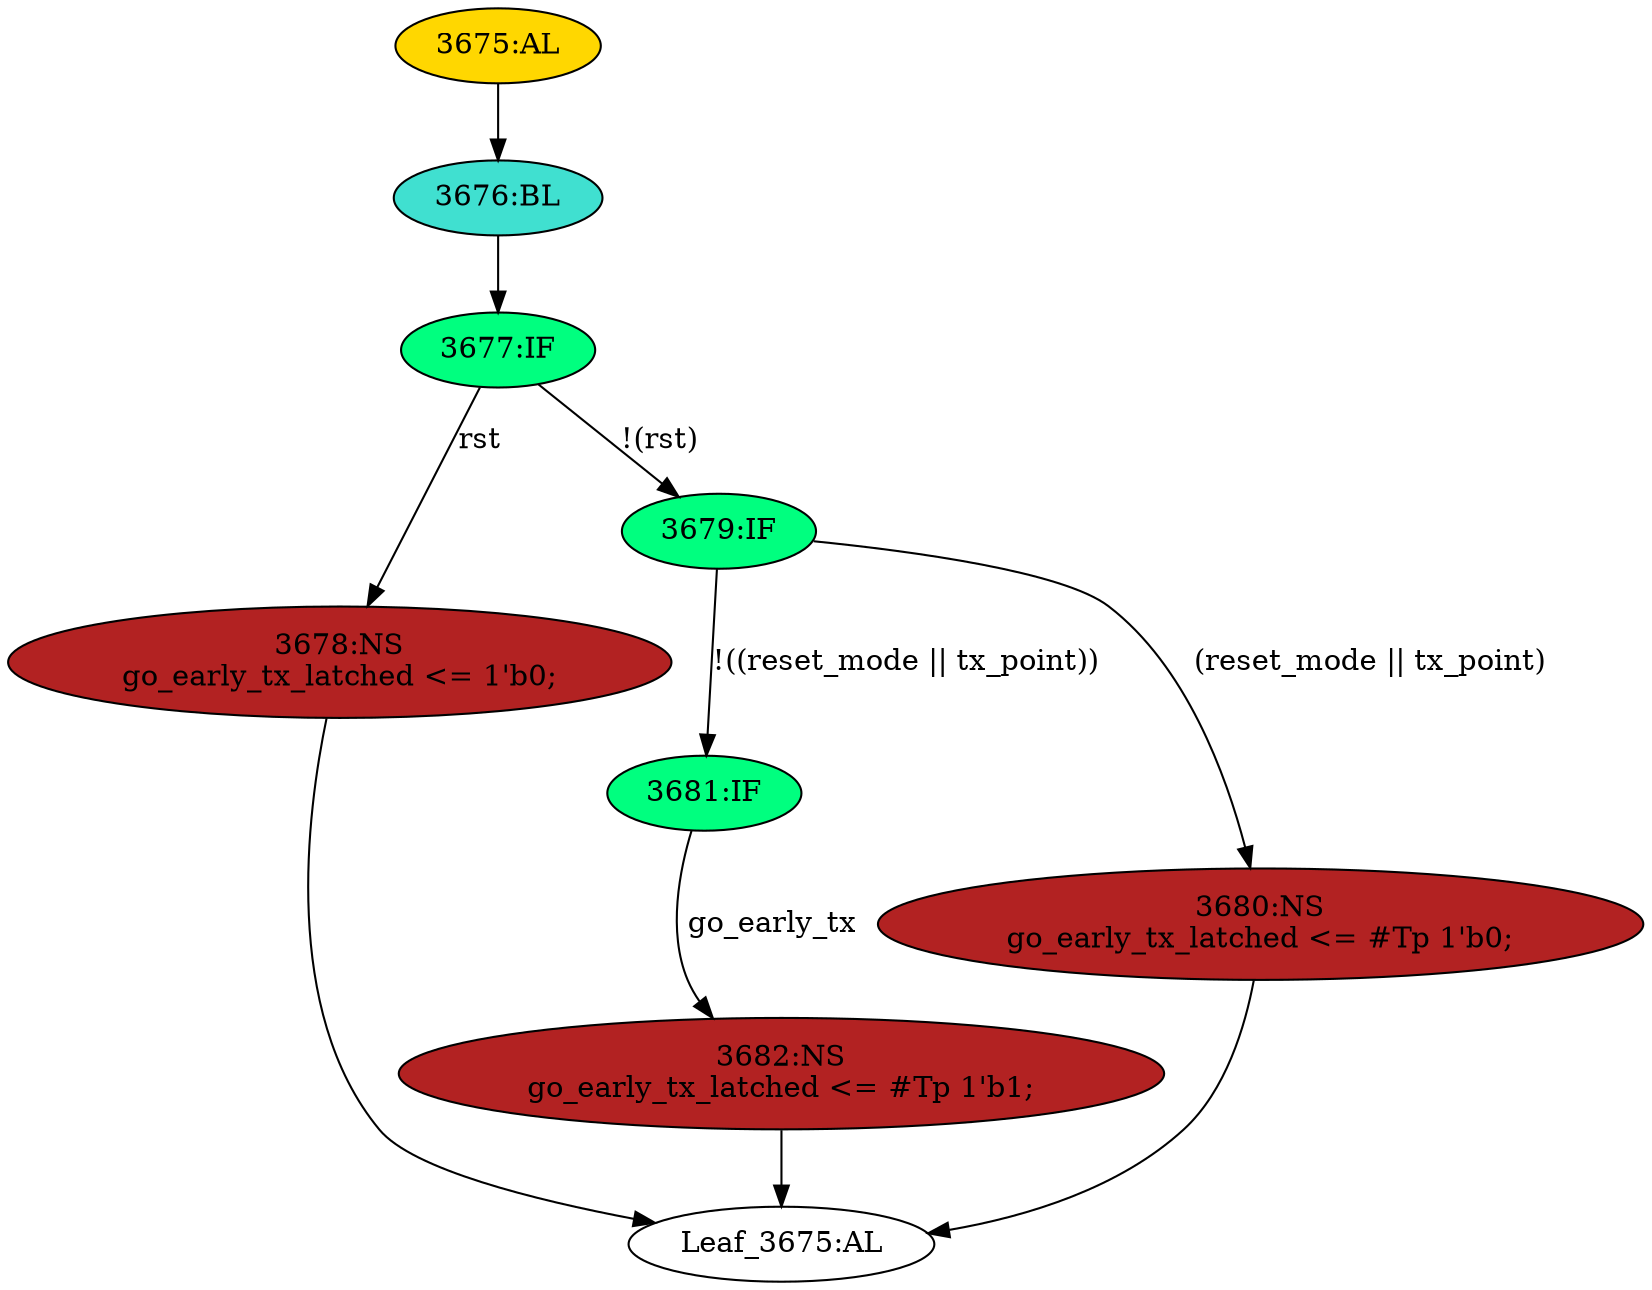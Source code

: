 strict digraph "" {
	node [label="\N"];
	"Leaf_3675:AL"	 [def_var="['go_early_tx_latched']",
		label="Leaf_3675:AL"];
	"3678:NS"	 [ast="<pyverilog.vparser.ast.NonblockingSubstitution object at 0x7f44f6b33a50>",
		fillcolor=firebrick,
		label="3678:NS
go_early_tx_latched <= 1'b0;",
		statements="[<pyverilog.vparser.ast.NonblockingSubstitution object at 0x7f44f6b33a50>]",
		style=filled,
		typ=NonblockingSubstitution];
	"3678:NS" -> "Leaf_3675:AL"	 [cond="[]",
		lineno=None];
	"3681:IF"	 [ast="<pyverilog.vparser.ast.IfStatement object at 0x7f44f6b33b90>",
		fillcolor=springgreen,
		label="3681:IF",
		statements="[]",
		style=filled,
		typ=IfStatement];
	"3682:NS"	 [ast="<pyverilog.vparser.ast.NonblockingSubstitution object at 0x7f44f6b33bd0>",
		fillcolor=firebrick,
		label="3682:NS
go_early_tx_latched <= #Tp 1'b1;",
		statements="[<pyverilog.vparser.ast.NonblockingSubstitution object at 0x7f44f6b33bd0>]",
		style=filled,
		typ=NonblockingSubstitution];
	"3681:IF" -> "3682:NS"	 [cond="['go_early_tx']",
		label=go_early_tx,
		lineno=3681];
	"3675:AL"	 [ast="<pyverilog.vparser.ast.Always object at 0x7f44f6b33e10>",
		clk_sens=True,
		fillcolor=gold,
		label="3675:AL",
		sens="['clk', 'rst']",
		statements="[]",
		style=filled,
		typ=Always,
		use_var="['rst', 'go_early_tx', 'reset_mode', 'tx_point']"];
	"3676:BL"	 [ast="<pyverilog.vparser.ast.Block object at 0x7f44f6b33f90>",
		fillcolor=turquoise,
		label="3676:BL",
		statements="[]",
		style=filled,
		typ=Block];
	"3675:AL" -> "3676:BL"	 [cond="[]",
		lineno=None];
	"3677:IF"	 [ast="<pyverilog.vparser.ast.IfStatement object at 0x7f44f6b33fd0>",
		fillcolor=springgreen,
		label="3677:IF",
		statements="[]",
		style=filled,
		typ=IfStatement];
	"3677:IF" -> "3678:NS"	 [cond="['rst']",
		label=rst,
		lineno=3677];
	"3679:IF"	 [ast="<pyverilog.vparser.ast.IfStatement object at 0x7f44f6b3f050>",
		fillcolor=springgreen,
		label="3679:IF",
		statements="[]",
		style=filled,
		typ=IfStatement];
	"3677:IF" -> "3679:IF"	 [cond="['rst']",
		label="!(rst)",
		lineno=3677];
	"3680:NS"	 [ast="<pyverilog.vparser.ast.NonblockingSubstitution object at 0x7f44f6b3f090>",
		fillcolor=firebrick,
		label="3680:NS
go_early_tx_latched <= #Tp 1'b0;",
		statements="[<pyverilog.vparser.ast.NonblockingSubstitution object at 0x7f44f6b3f090>]",
		style=filled,
		typ=NonblockingSubstitution];
	"3680:NS" -> "Leaf_3675:AL"	 [cond="[]",
		lineno=None];
	"3676:BL" -> "3677:IF"	 [cond="[]",
		lineno=None];
	"3679:IF" -> "3681:IF"	 [cond="['reset_mode', 'tx_point']",
		label="!((reset_mode || tx_point))",
		lineno=3679];
	"3679:IF" -> "3680:NS"	 [cond="['reset_mode', 'tx_point']",
		label="(reset_mode || tx_point)",
		lineno=3679];
	"3682:NS" -> "Leaf_3675:AL"	 [cond="[]",
		lineno=None];
}
